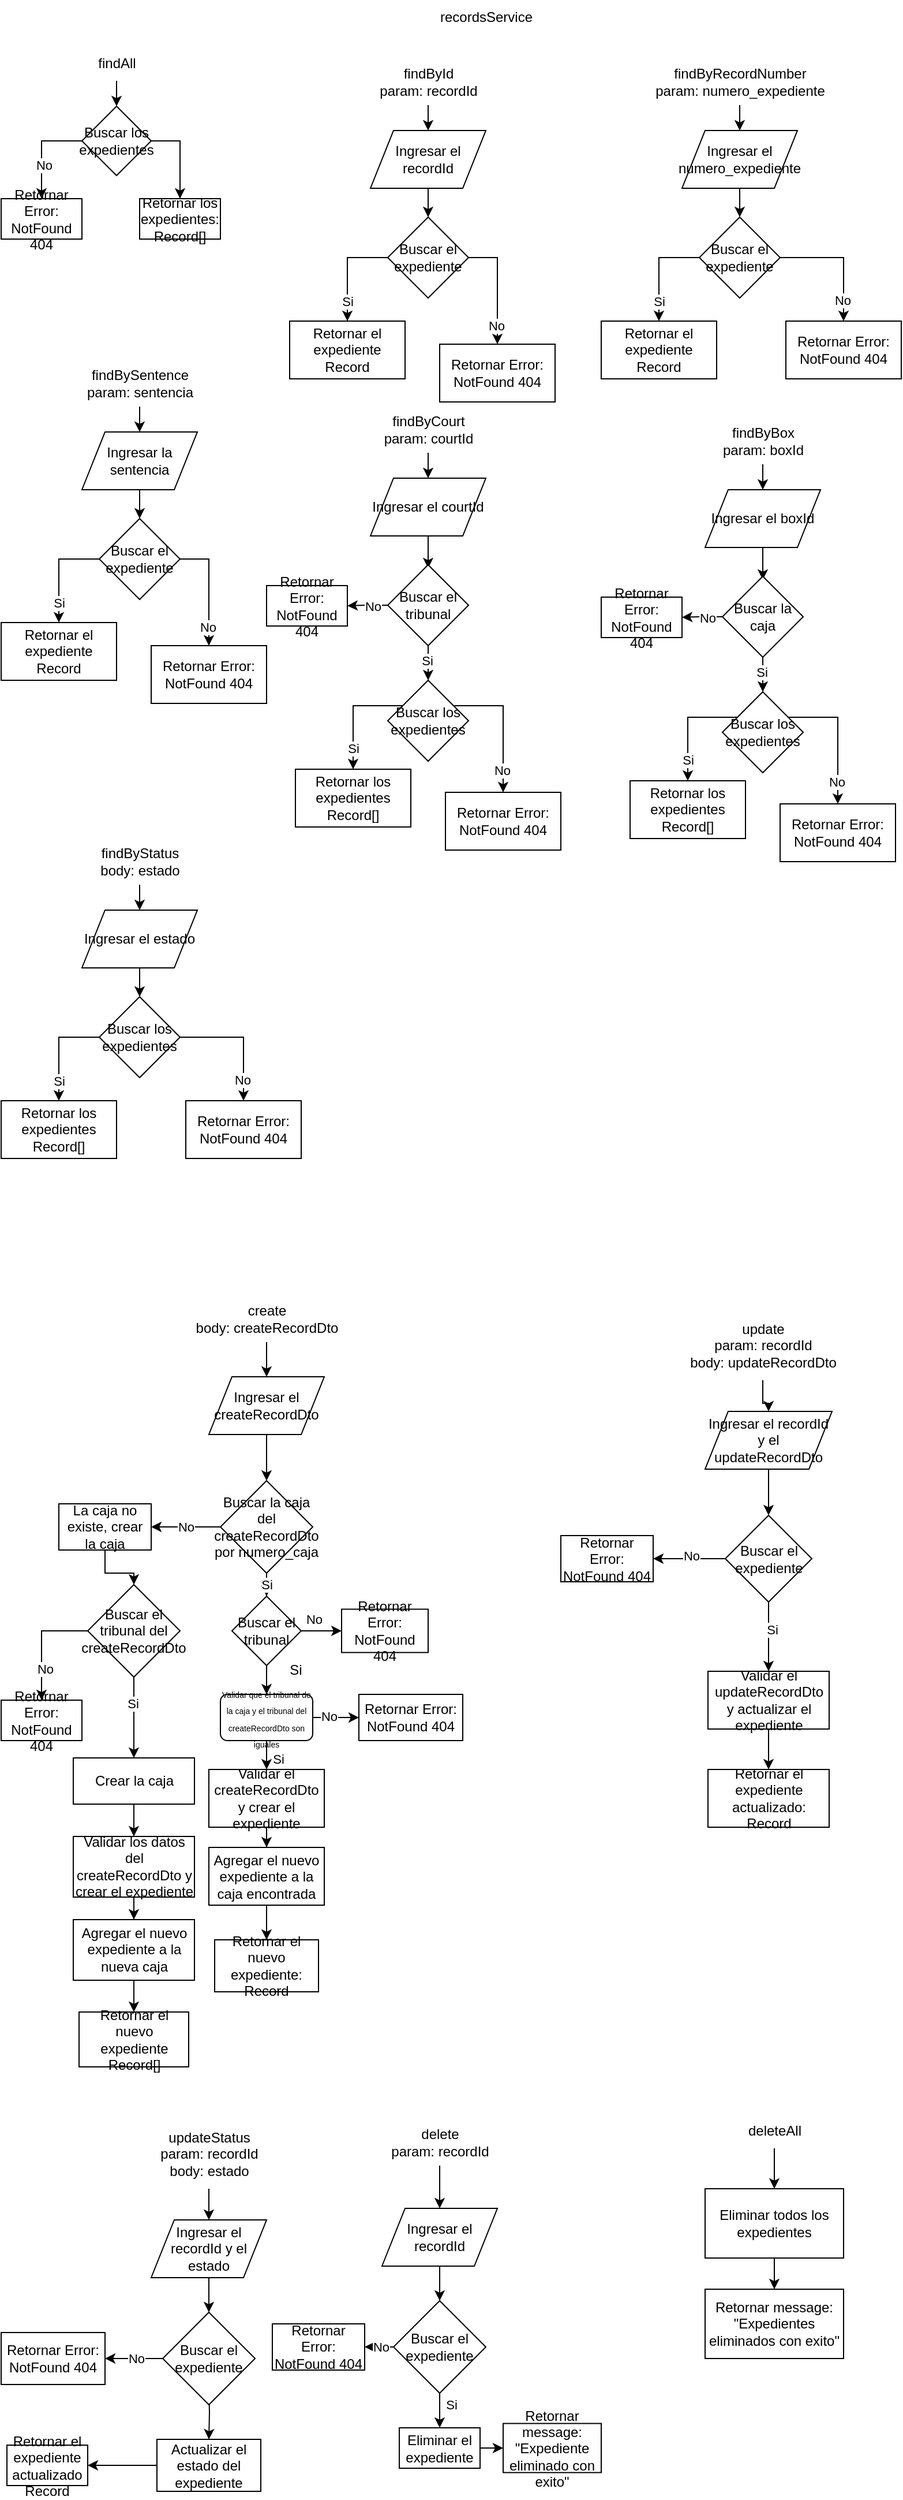 <mxfile version="24.7.17">
  <diagram name="Página-1" id="HGxItiI6D58sy884sVqJ">
    <mxGraphModel dx="3287" dy="1670" grid="1" gridSize="10" guides="1" tooltips="1" connect="1" arrows="1" fold="1" page="1" pageScale="1" pageWidth="850" pageHeight="1100" math="0" shadow="0">
      <root>
        <mxCell id="0" />
        <mxCell id="1" parent="0" />
        <mxCell id="gbw0nadR2lrwM5C2XNWw-2" style="edgeStyle=orthogonalEdgeStyle;rounded=0;orthogonalLoop=1;jettySize=auto;html=1;" edge="1" parent="1" source="gbw0nadR2lrwM5C2XNWw-1" target="gbw0nadR2lrwM5C2XNWw-3">
          <mxGeometry relative="1" as="geometry">
            <mxPoint x="110" y="130" as="targetPoint" />
          </mxGeometry>
        </mxCell>
        <mxCell id="gbw0nadR2lrwM5C2XNWw-1" value="findAll" style="text;html=1;align=center;verticalAlign=middle;resizable=0;points=[];autosize=1;strokeColor=none;fillColor=none;" vertex="1" parent="1">
          <mxGeometry x="80" y="48" width="60" height="30" as="geometry" />
        </mxCell>
        <mxCell id="gbw0nadR2lrwM5C2XNWw-4" style="edgeStyle=orthogonalEdgeStyle;rounded=0;orthogonalLoop=1;jettySize=auto;html=1;" edge="1" parent="1" source="gbw0nadR2lrwM5C2XNWw-3" target="gbw0nadR2lrwM5C2XNWw-5">
          <mxGeometry relative="1" as="geometry">
            <mxPoint x="40" y="190" as="targetPoint" />
            <Array as="points">
              <mxPoint x="45" y="130" />
            </Array>
          </mxGeometry>
        </mxCell>
        <mxCell id="gbw0nadR2lrwM5C2XNWw-6" value="No" style="edgeLabel;html=1;align=center;verticalAlign=middle;resizable=0;points=[];" vertex="1" connectable="0" parent="gbw0nadR2lrwM5C2XNWw-4">
          <mxGeometry x="0.308" y="2" relative="1" as="geometry">
            <mxPoint as="offset" />
          </mxGeometry>
        </mxCell>
        <mxCell id="gbw0nadR2lrwM5C2XNWw-7" style="edgeStyle=orthogonalEdgeStyle;rounded=0;orthogonalLoop=1;jettySize=auto;html=1;" edge="1" parent="1" source="gbw0nadR2lrwM5C2XNWw-3" target="gbw0nadR2lrwM5C2XNWw-8">
          <mxGeometry relative="1" as="geometry">
            <mxPoint x="170" y="180" as="targetPoint" />
            <Array as="points">
              <mxPoint x="165" y="130" />
            </Array>
          </mxGeometry>
        </mxCell>
        <mxCell id="gbw0nadR2lrwM5C2XNWw-3" value="Buscar los expedientes" style="rhombus;whiteSpace=wrap;html=1;" vertex="1" parent="1">
          <mxGeometry x="80" y="100" width="60" height="60" as="geometry" />
        </mxCell>
        <mxCell id="gbw0nadR2lrwM5C2XNWw-5" value="Retornar Error: NotFound 404" style="rounded=0;whiteSpace=wrap;html=1;" vertex="1" parent="1">
          <mxGeometry x="10" y="180" width="70" height="35" as="geometry" />
        </mxCell>
        <mxCell id="gbw0nadR2lrwM5C2XNWw-8" value="Retornar los expedientes: Record[]" style="rounded=0;whiteSpace=wrap;html=1;" vertex="1" parent="1">
          <mxGeometry x="130" y="180" width="70" height="35" as="geometry" />
        </mxCell>
        <mxCell id="gbw0nadR2lrwM5C2XNWw-9" value="recordsService" style="text;html=1;align=center;verticalAlign=middle;resizable=0;points=[];autosize=1;strokeColor=none;fillColor=none;" vertex="1" parent="1">
          <mxGeometry x="380" y="8" width="100" height="30" as="geometry" />
        </mxCell>
        <mxCell id="gbw0nadR2lrwM5C2XNWw-11" style="edgeStyle=orthogonalEdgeStyle;rounded=0;orthogonalLoop=1;jettySize=auto;html=1;" edge="1" parent="1" source="gbw0nadR2lrwM5C2XNWw-10" target="gbw0nadR2lrwM5C2XNWw-13">
          <mxGeometry relative="1" as="geometry">
            <mxPoint x="380" y="126" as="targetPoint" />
          </mxGeometry>
        </mxCell>
        <mxCell id="gbw0nadR2lrwM5C2XNWw-10" value="&lt;div&gt;findById&lt;/div&gt;&lt;div&gt;param: recordId&lt;br&gt;&lt;/div&gt;" style="text;html=1;align=center;verticalAlign=middle;resizable=0;points=[];autosize=1;strokeColor=none;fillColor=none;" vertex="1" parent="1">
          <mxGeometry x="325" y="59" width="110" height="40" as="geometry" />
        </mxCell>
        <mxCell id="gbw0nadR2lrwM5C2XNWw-14" style="edgeStyle=orthogonalEdgeStyle;rounded=0;orthogonalLoop=1;jettySize=auto;html=1;" edge="1" parent="1" source="gbw0nadR2lrwM5C2XNWw-13" target="gbw0nadR2lrwM5C2XNWw-15">
          <mxGeometry relative="1" as="geometry">
            <mxPoint x="380" y="216" as="targetPoint" />
          </mxGeometry>
        </mxCell>
        <mxCell id="gbw0nadR2lrwM5C2XNWw-13" value="Ingresar el recordId" style="shape=parallelogram;perimeter=parallelogramPerimeter;whiteSpace=wrap;html=1;fixedSize=1;" vertex="1" parent="1">
          <mxGeometry x="330" y="121" width="100" height="50" as="geometry" />
        </mxCell>
        <mxCell id="gbw0nadR2lrwM5C2XNWw-16" style="edgeStyle=orthogonalEdgeStyle;rounded=0;orthogonalLoop=1;jettySize=auto;html=1;" edge="1" parent="1" source="gbw0nadR2lrwM5C2XNWw-15" target="gbw0nadR2lrwM5C2XNWw-18">
          <mxGeometry relative="1" as="geometry">
            <mxPoint x="310" y="296" as="targetPoint" />
            <Array as="points">
              <mxPoint x="310" y="231" />
              <mxPoint x="310" y="296" />
            </Array>
          </mxGeometry>
        </mxCell>
        <mxCell id="gbw0nadR2lrwM5C2XNWw-17" value="Si" style="edgeLabel;html=1;align=center;verticalAlign=middle;resizable=0;points=[];" vertex="1" connectable="0" parent="gbw0nadR2lrwM5C2XNWw-16">
          <mxGeometry x="0.622" relative="1" as="geometry">
            <mxPoint as="offset" />
          </mxGeometry>
        </mxCell>
        <mxCell id="gbw0nadR2lrwM5C2XNWw-20" style="edgeStyle=orthogonalEdgeStyle;rounded=0;orthogonalLoop=1;jettySize=auto;html=1;" edge="1" parent="1" source="gbw0nadR2lrwM5C2XNWw-15" target="gbw0nadR2lrwM5C2XNWw-21">
          <mxGeometry relative="1" as="geometry">
            <mxPoint x="450" y="286.0" as="targetPoint" />
            <Array as="points">
              <mxPoint x="440" y="231" />
            </Array>
          </mxGeometry>
        </mxCell>
        <mxCell id="gbw0nadR2lrwM5C2XNWw-22" value="No" style="edgeLabel;html=1;align=center;verticalAlign=middle;resizable=0;points=[];" vertex="1" connectable="0" parent="gbw0nadR2lrwM5C2XNWw-20">
          <mxGeometry x="0.675" y="-1" relative="1" as="geometry">
            <mxPoint as="offset" />
          </mxGeometry>
        </mxCell>
        <mxCell id="gbw0nadR2lrwM5C2XNWw-15" value="Buscar el expediente" style="rhombus;whiteSpace=wrap;html=1;" vertex="1" parent="1">
          <mxGeometry x="345" y="196" width="70" height="70" as="geometry" />
        </mxCell>
        <mxCell id="gbw0nadR2lrwM5C2XNWw-18" value="Retornar el expediente Record" style="rounded=0;whiteSpace=wrap;html=1;" vertex="1" parent="1">
          <mxGeometry x="260" y="286" width="100" height="50" as="geometry" />
        </mxCell>
        <mxCell id="gbw0nadR2lrwM5C2XNWw-21" value="Retornar Error: NotFound 404 " style="rounded=0;whiteSpace=wrap;html=1;" vertex="1" parent="1">
          <mxGeometry x="390" y="306" width="100" height="50" as="geometry" />
        </mxCell>
        <mxCell id="gbw0nadR2lrwM5C2XNWw-24" style="edgeStyle=orthogonalEdgeStyle;rounded=0;orthogonalLoop=1;jettySize=auto;html=1;" edge="1" parent="1" source="gbw0nadR2lrwM5C2XNWw-23" target="gbw0nadR2lrwM5C2XNWw-25">
          <mxGeometry relative="1" as="geometry">
            <mxPoint x="650" y="126" as="targetPoint" />
          </mxGeometry>
        </mxCell>
        <mxCell id="gbw0nadR2lrwM5C2XNWw-23" value="&lt;div&gt;findByRecordNumber&lt;/div&gt;&lt;div&gt;param: numero_expediente&lt;br&gt;&lt;/div&gt;" style="text;html=1;align=center;verticalAlign=middle;resizable=0;points=[];autosize=1;strokeColor=none;fillColor=none;" vertex="1" parent="1">
          <mxGeometry x="565" y="59" width="170" height="40" as="geometry" />
        </mxCell>
        <mxCell id="gbw0nadR2lrwM5C2XNWw-26" style="edgeStyle=orthogonalEdgeStyle;rounded=0;orthogonalLoop=1;jettySize=auto;html=1;entryX=0.5;entryY=0;entryDx=0;entryDy=0;" edge="1" parent="1" source="gbw0nadR2lrwM5C2XNWw-25" target="gbw0nadR2lrwM5C2XNWw-31">
          <mxGeometry relative="1" as="geometry">
            <mxPoint x="650" y="196" as="targetPoint" />
          </mxGeometry>
        </mxCell>
        <mxCell id="gbw0nadR2lrwM5C2XNWw-25" value="Ingresar el numero_expediente" style="shape=parallelogram;perimeter=parallelogramPerimeter;whiteSpace=wrap;html=1;fixedSize=1;" vertex="1" parent="1">
          <mxGeometry x="600" y="121" width="100" height="50" as="geometry" />
        </mxCell>
        <mxCell id="gbw0nadR2lrwM5C2XNWw-27" style="edgeStyle=orthogonalEdgeStyle;rounded=0;orthogonalLoop=1;jettySize=auto;html=1;" edge="1" parent="1" source="gbw0nadR2lrwM5C2XNWw-31" target="gbw0nadR2lrwM5C2XNWw-32">
          <mxGeometry relative="1" as="geometry">
            <mxPoint x="580" y="296" as="targetPoint" />
            <Array as="points">
              <mxPoint x="580" y="231" />
              <mxPoint x="580" y="296" />
            </Array>
          </mxGeometry>
        </mxCell>
        <mxCell id="gbw0nadR2lrwM5C2XNWw-28" value="Si" style="edgeLabel;html=1;align=center;verticalAlign=middle;resizable=0;points=[];" vertex="1" connectable="0" parent="gbw0nadR2lrwM5C2XNWw-27">
          <mxGeometry x="0.622" relative="1" as="geometry">
            <mxPoint as="offset" />
          </mxGeometry>
        </mxCell>
        <mxCell id="gbw0nadR2lrwM5C2XNWw-29" style="edgeStyle=orthogonalEdgeStyle;rounded=0;orthogonalLoop=1;jettySize=auto;html=1;" edge="1" parent="1" source="gbw0nadR2lrwM5C2XNWw-31" target="gbw0nadR2lrwM5C2XNWw-33">
          <mxGeometry relative="1" as="geometry">
            <mxPoint x="720" y="286.0" as="targetPoint" />
          </mxGeometry>
        </mxCell>
        <mxCell id="gbw0nadR2lrwM5C2XNWw-30" value="No" style="edgeLabel;html=1;align=center;verticalAlign=middle;resizable=0;points=[];" vertex="1" connectable="0" parent="gbw0nadR2lrwM5C2XNWw-29">
          <mxGeometry x="0.675" y="-1" relative="1" as="geometry">
            <mxPoint as="offset" />
          </mxGeometry>
        </mxCell>
        <mxCell id="gbw0nadR2lrwM5C2XNWw-31" value="Buscar el expediente" style="rhombus;whiteSpace=wrap;html=1;" vertex="1" parent="1">
          <mxGeometry x="615" y="196" width="70" height="70" as="geometry" />
        </mxCell>
        <mxCell id="gbw0nadR2lrwM5C2XNWw-32" value="Retornar el expediente Record" style="rounded=0;whiteSpace=wrap;html=1;" vertex="1" parent="1">
          <mxGeometry x="530" y="286" width="100" height="50" as="geometry" />
        </mxCell>
        <mxCell id="gbw0nadR2lrwM5C2XNWw-33" value="Retornar Error: NotFound 404 " style="rounded=0;whiteSpace=wrap;html=1;" vertex="1" parent="1">
          <mxGeometry x="690" y="286" width="100" height="50" as="geometry" />
        </mxCell>
        <mxCell id="gbw0nadR2lrwM5C2XNWw-34" style="edgeStyle=orthogonalEdgeStyle;rounded=0;orthogonalLoop=1;jettySize=auto;html=1;" edge="1" parent="1" source="gbw0nadR2lrwM5C2XNWw-35" target="gbw0nadR2lrwM5C2XNWw-37">
          <mxGeometry relative="1" as="geometry">
            <mxPoint x="130" y="387" as="targetPoint" />
          </mxGeometry>
        </mxCell>
        <mxCell id="gbw0nadR2lrwM5C2XNWw-35" value="&lt;div&gt;findBySentence&lt;/div&gt;&lt;div&gt;param: sentencia&lt;br&gt;&lt;/div&gt;" style="text;html=1;align=center;verticalAlign=middle;resizable=0;points=[];autosize=1;strokeColor=none;fillColor=none;" vertex="1" parent="1">
          <mxGeometry x="70" y="320" width="120" height="40" as="geometry" />
        </mxCell>
        <mxCell id="gbw0nadR2lrwM5C2XNWw-36" style="edgeStyle=orthogonalEdgeStyle;rounded=0;orthogonalLoop=1;jettySize=auto;html=1;" edge="1" parent="1" source="gbw0nadR2lrwM5C2XNWw-37" target="gbw0nadR2lrwM5C2XNWw-42">
          <mxGeometry relative="1" as="geometry">
            <mxPoint x="130" y="477" as="targetPoint" />
          </mxGeometry>
        </mxCell>
        <mxCell id="gbw0nadR2lrwM5C2XNWw-37" value="Ingresar la sentencia" style="shape=parallelogram;perimeter=parallelogramPerimeter;whiteSpace=wrap;html=1;fixedSize=1;" vertex="1" parent="1">
          <mxGeometry x="80" y="382" width="100" height="50" as="geometry" />
        </mxCell>
        <mxCell id="gbw0nadR2lrwM5C2XNWw-38" style="edgeStyle=orthogonalEdgeStyle;rounded=0;orthogonalLoop=1;jettySize=auto;html=1;" edge="1" parent="1" source="gbw0nadR2lrwM5C2XNWw-42" target="gbw0nadR2lrwM5C2XNWw-43">
          <mxGeometry relative="1" as="geometry">
            <mxPoint x="60" y="557" as="targetPoint" />
            <Array as="points">
              <mxPoint x="60" y="492" />
              <mxPoint x="60" y="557" />
            </Array>
          </mxGeometry>
        </mxCell>
        <mxCell id="gbw0nadR2lrwM5C2XNWw-39" value="Si" style="edgeLabel;html=1;align=center;verticalAlign=middle;resizable=0;points=[];" vertex="1" connectable="0" parent="gbw0nadR2lrwM5C2XNWw-38">
          <mxGeometry x="0.622" relative="1" as="geometry">
            <mxPoint as="offset" />
          </mxGeometry>
        </mxCell>
        <mxCell id="gbw0nadR2lrwM5C2XNWw-40" style="edgeStyle=orthogonalEdgeStyle;rounded=0;orthogonalLoop=1;jettySize=auto;html=1;" edge="1" parent="1" source="gbw0nadR2lrwM5C2XNWw-42" target="gbw0nadR2lrwM5C2XNWw-44">
          <mxGeometry relative="1" as="geometry">
            <mxPoint x="200" y="547" as="targetPoint" />
            <Array as="points">
              <mxPoint x="190" y="492" />
            </Array>
          </mxGeometry>
        </mxCell>
        <mxCell id="gbw0nadR2lrwM5C2XNWw-41" value="No" style="edgeLabel;html=1;align=center;verticalAlign=middle;resizable=0;points=[];" vertex="1" connectable="0" parent="gbw0nadR2lrwM5C2XNWw-40">
          <mxGeometry x="0.675" y="-1" relative="1" as="geometry">
            <mxPoint as="offset" />
          </mxGeometry>
        </mxCell>
        <mxCell id="gbw0nadR2lrwM5C2XNWw-42" value="Buscar el expediente" style="rhombus;whiteSpace=wrap;html=1;" vertex="1" parent="1">
          <mxGeometry x="95" y="457" width="70" height="70" as="geometry" />
        </mxCell>
        <mxCell id="gbw0nadR2lrwM5C2XNWw-43" value="Retornar el expediente Record" style="rounded=0;whiteSpace=wrap;html=1;" vertex="1" parent="1">
          <mxGeometry x="10" y="547" width="100" height="50" as="geometry" />
        </mxCell>
        <mxCell id="gbw0nadR2lrwM5C2XNWw-44" value="Retornar Error: NotFound 404 " style="rounded=0;whiteSpace=wrap;html=1;" vertex="1" parent="1">
          <mxGeometry x="140" y="567" width="100" height="50" as="geometry" />
        </mxCell>
        <mxCell id="gbw0nadR2lrwM5C2XNWw-45" style="edgeStyle=orthogonalEdgeStyle;rounded=0;orthogonalLoop=1;jettySize=auto;html=1;" edge="1" parent="1" source="gbw0nadR2lrwM5C2XNWw-46" target="gbw0nadR2lrwM5C2XNWw-48">
          <mxGeometry relative="1" as="geometry">
            <mxPoint x="380" y="427" as="targetPoint" />
          </mxGeometry>
        </mxCell>
        <mxCell id="gbw0nadR2lrwM5C2XNWw-46" value="&lt;div&gt;findByCourt&lt;/div&gt;&lt;div&gt;param: courtId&lt;br&gt;&lt;/div&gt;" style="text;html=1;align=center;verticalAlign=middle;resizable=0;points=[];autosize=1;strokeColor=none;fillColor=none;" vertex="1" parent="1">
          <mxGeometry x="330" y="360" width="100" height="40" as="geometry" />
        </mxCell>
        <mxCell id="gbw0nadR2lrwM5C2XNWw-47" style="edgeStyle=orthogonalEdgeStyle;rounded=0;orthogonalLoop=1;jettySize=auto;html=1;" edge="1" parent="1" source="gbw0nadR2lrwM5C2XNWw-48">
          <mxGeometry relative="1" as="geometry">
            <mxPoint x="380" y="500" as="targetPoint" />
            <Array as="points">
              <mxPoint x="380" y="490" />
              <mxPoint x="380" y="490" />
            </Array>
          </mxGeometry>
        </mxCell>
        <mxCell id="gbw0nadR2lrwM5C2XNWw-48" value="Ingresar el courtId" style="shape=parallelogram;perimeter=parallelogramPerimeter;whiteSpace=wrap;html=1;fixedSize=1;" vertex="1" parent="1">
          <mxGeometry x="330" y="422" width="100" height="50" as="geometry" />
        </mxCell>
        <mxCell id="gbw0nadR2lrwM5C2XNWw-49" style="edgeStyle=orthogonalEdgeStyle;rounded=0;orthogonalLoop=1;jettySize=auto;html=1;" edge="1" parent="1" source="gbw0nadR2lrwM5C2XNWw-53" target="gbw0nadR2lrwM5C2XNWw-54">
          <mxGeometry relative="1" as="geometry">
            <mxPoint x="315" y="684" as="targetPoint" />
            <Array as="points">
              <mxPoint x="315" y="619" />
              <mxPoint x="315" y="684" />
            </Array>
          </mxGeometry>
        </mxCell>
        <mxCell id="gbw0nadR2lrwM5C2XNWw-50" value="Si" style="edgeLabel;html=1;align=center;verticalAlign=middle;resizable=0;points=[];" vertex="1" connectable="0" parent="gbw0nadR2lrwM5C2XNWw-49">
          <mxGeometry x="0.622" relative="1" as="geometry">
            <mxPoint as="offset" />
          </mxGeometry>
        </mxCell>
        <mxCell id="gbw0nadR2lrwM5C2XNWw-51" style="edgeStyle=orthogonalEdgeStyle;rounded=0;orthogonalLoop=1;jettySize=auto;html=1;" edge="1" parent="1" source="gbw0nadR2lrwM5C2XNWw-53" target="gbw0nadR2lrwM5C2XNWw-55">
          <mxGeometry relative="1" as="geometry">
            <mxPoint x="455" y="674" as="targetPoint" />
            <Array as="points">
              <mxPoint x="445" y="619" />
            </Array>
          </mxGeometry>
        </mxCell>
        <mxCell id="gbw0nadR2lrwM5C2XNWw-52" value="No" style="edgeLabel;html=1;align=center;verticalAlign=middle;resizable=0;points=[];" vertex="1" connectable="0" parent="gbw0nadR2lrwM5C2XNWw-51">
          <mxGeometry x="0.675" y="-1" relative="1" as="geometry">
            <mxPoint as="offset" />
          </mxGeometry>
        </mxCell>
        <mxCell id="gbw0nadR2lrwM5C2XNWw-53" value="Buscar los expedientes" style="rhombus;whiteSpace=wrap;html=1;" vertex="1" parent="1">
          <mxGeometry x="345" y="597" width="70" height="70" as="geometry" />
        </mxCell>
        <mxCell id="gbw0nadR2lrwM5C2XNWw-54" value="Retornar los expedientes Record[]" style="rounded=0;whiteSpace=wrap;html=1;" vertex="1" parent="1">
          <mxGeometry x="265" y="674" width="100" height="50" as="geometry" />
        </mxCell>
        <mxCell id="gbw0nadR2lrwM5C2XNWw-55" value="Retornar Error: NotFound 404 " style="rounded=0;whiteSpace=wrap;html=1;" vertex="1" parent="1">
          <mxGeometry x="395" y="694" width="100" height="50" as="geometry" />
        </mxCell>
        <mxCell id="gbw0nadR2lrwM5C2XNWw-57" style="edgeStyle=orthogonalEdgeStyle;rounded=0;orthogonalLoop=1;jettySize=auto;html=1;" edge="1" parent="1" source="gbw0nadR2lrwM5C2XNWw-56" target="gbw0nadR2lrwM5C2XNWw-59">
          <mxGeometry relative="1" as="geometry">
            <mxPoint x="300" y="532" as="targetPoint" />
          </mxGeometry>
        </mxCell>
        <mxCell id="gbw0nadR2lrwM5C2XNWw-58" value="No" style="edgeLabel;html=1;align=center;verticalAlign=middle;resizable=0;points=[];" vertex="1" connectable="0" parent="gbw0nadR2lrwM5C2XNWw-57">
          <mxGeometry x="-0.266" y="1" relative="1" as="geometry">
            <mxPoint as="offset" />
          </mxGeometry>
        </mxCell>
        <mxCell id="gbw0nadR2lrwM5C2XNWw-60" style="edgeStyle=orthogonalEdgeStyle;rounded=0;orthogonalLoop=1;jettySize=auto;html=1;entryX=0.5;entryY=0;entryDx=0;entryDy=0;" edge="1" parent="1" source="gbw0nadR2lrwM5C2XNWw-56" target="gbw0nadR2lrwM5C2XNWw-53">
          <mxGeometry relative="1" as="geometry" />
        </mxCell>
        <mxCell id="gbw0nadR2lrwM5C2XNWw-61" value="Si" style="edgeLabel;html=1;align=center;verticalAlign=middle;resizable=0;points=[];" vertex="1" connectable="0" parent="gbw0nadR2lrwM5C2XNWw-60">
          <mxGeometry x="0.292" y="-1" relative="1" as="geometry">
            <mxPoint as="offset" />
          </mxGeometry>
        </mxCell>
        <mxCell id="gbw0nadR2lrwM5C2XNWw-56" value="Buscar el tribunal" style="rhombus;whiteSpace=wrap;html=1;" vertex="1" parent="1">
          <mxGeometry x="345" y="497" width="70" height="70" as="geometry" />
        </mxCell>
        <mxCell id="gbw0nadR2lrwM5C2XNWw-59" value="Retornar Error: NotFound 404" style="rounded=0;whiteSpace=wrap;html=1;" vertex="1" parent="1">
          <mxGeometry x="240" y="515" width="70" height="35" as="geometry" />
        </mxCell>
        <mxCell id="gbw0nadR2lrwM5C2XNWw-79" style="edgeStyle=orthogonalEdgeStyle;rounded=0;orthogonalLoop=1;jettySize=auto;html=1;" edge="1" parent="1" source="gbw0nadR2lrwM5C2XNWw-80" target="gbw0nadR2lrwM5C2XNWw-82">
          <mxGeometry relative="1" as="geometry">
            <mxPoint x="670" y="437" as="targetPoint" />
          </mxGeometry>
        </mxCell>
        <mxCell id="gbw0nadR2lrwM5C2XNWw-80" value="&lt;div&gt;findByBox&lt;/div&gt;&lt;div&gt;param: boxId&lt;br&gt;&lt;/div&gt;" style="text;html=1;align=center;verticalAlign=middle;resizable=0;points=[];autosize=1;strokeColor=none;fillColor=none;" vertex="1" parent="1">
          <mxGeometry x="625" y="370" width="90" height="40" as="geometry" />
        </mxCell>
        <mxCell id="gbw0nadR2lrwM5C2XNWw-81" style="edgeStyle=orthogonalEdgeStyle;rounded=0;orthogonalLoop=1;jettySize=auto;html=1;" edge="1" parent="1" source="gbw0nadR2lrwM5C2XNWw-82">
          <mxGeometry relative="1" as="geometry">
            <mxPoint x="670" y="510" as="targetPoint" />
            <Array as="points">
              <mxPoint x="670" y="500" />
              <mxPoint x="670" y="500" />
            </Array>
          </mxGeometry>
        </mxCell>
        <mxCell id="gbw0nadR2lrwM5C2XNWw-82" value="Ingresar el boxId" style="shape=parallelogram;perimeter=parallelogramPerimeter;whiteSpace=wrap;html=1;fixedSize=1;" vertex="1" parent="1">
          <mxGeometry x="620" y="432" width="100" height="50" as="geometry" />
        </mxCell>
        <mxCell id="gbw0nadR2lrwM5C2XNWw-83" style="edgeStyle=orthogonalEdgeStyle;rounded=0;orthogonalLoop=1;jettySize=auto;html=1;" edge="1" parent="1" source="gbw0nadR2lrwM5C2XNWw-87" target="gbw0nadR2lrwM5C2XNWw-88">
          <mxGeometry relative="1" as="geometry">
            <mxPoint x="605" y="694" as="targetPoint" />
            <Array as="points">
              <mxPoint x="605" y="629" />
              <mxPoint x="605" y="694" />
            </Array>
          </mxGeometry>
        </mxCell>
        <mxCell id="gbw0nadR2lrwM5C2XNWw-84" value="Si" style="edgeLabel;html=1;align=center;verticalAlign=middle;resizable=0;points=[];" vertex="1" connectable="0" parent="gbw0nadR2lrwM5C2XNWw-83">
          <mxGeometry x="0.622" relative="1" as="geometry">
            <mxPoint as="offset" />
          </mxGeometry>
        </mxCell>
        <mxCell id="gbw0nadR2lrwM5C2XNWw-85" style="edgeStyle=orthogonalEdgeStyle;rounded=0;orthogonalLoop=1;jettySize=auto;html=1;" edge="1" parent="1" source="gbw0nadR2lrwM5C2XNWw-87" target="gbw0nadR2lrwM5C2XNWw-89">
          <mxGeometry relative="1" as="geometry">
            <mxPoint x="745" y="684" as="targetPoint" />
            <Array as="points">
              <mxPoint x="735" y="629" />
            </Array>
          </mxGeometry>
        </mxCell>
        <mxCell id="gbw0nadR2lrwM5C2XNWw-86" value="No" style="edgeLabel;html=1;align=center;verticalAlign=middle;resizable=0;points=[];" vertex="1" connectable="0" parent="gbw0nadR2lrwM5C2XNWw-85">
          <mxGeometry x="0.675" y="-1" relative="1" as="geometry">
            <mxPoint as="offset" />
          </mxGeometry>
        </mxCell>
        <mxCell id="gbw0nadR2lrwM5C2XNWw-87" value="Buscar los expedientes" style="rhombus;whiteSpace=wrap;html=1;" vertex="1" parent="1">
          <mxGeometry x="635" y="607" width="70" height="70" as="geometry" />
        </mxCell>
        <mxCell id="gbw0nadR2lrwM5C2XNWw-88" value="Retornar los expedientes Record[]" style="rounded=0;whiteSpace=wrap;html=1;" vertex="1" parent="1">
          <mxGeometry x="555" y="684" width="100" height="50" as="geometry" />
        </mxCell>
        <mxCell id="gbw0nadR2lrwM5C2XNWw-89" value="Retornar Error: NotFound 404 " style="rounded=0;whiteSpace=wrap;html=1;" vertex="1" parent="1">
          <mxGeometry x="685" y="704" width="100" height="50" as="geometry" />
        </mxCell>
        <mxCell id="gbw0nadR2lrwM5C2XNWw-90" style="edgeStyle=orthogonalEdgeStyle;rounded=0;orthogonalLoop=1;jettySize=auto;html=1;" edge="1" parent="1" source="gbw0nadR2lrwM5C2XNWw-94" target="gbw0nadR2lrwM5C2XNWw-95">
          <mxGeometry relative="1" as="geometry">
            <mxPoint x="590" y="542" as="targetPoint" />
          </mxGeometry>
        </mxCell>
        <mxCell id="gbw0nadR2lrwM5C2XNWw-91" value="No" style="edgeLabel;html=1;align=center;verticalAlign=middle;resizable=0;points=[];" vertex="1" connectable="0" parent="gbw0nadR2lrwM5C2XNWw-90">
          <mxGeometry x="-0.266" y="1" relative="1" as="geometry">
            <mxPoint as="offset" />
          </mxGeometry>
        </mxCell>
        <mxCell id="gbw0nadR2lrwM5C2XNWw-92" style="edgeStyle=orthogonalEdgeStyle;rounded=0;orthogonalLoop=1;jettySize=auto;html=1;entryX=0.5;entryY=0;entryDx=0;entryDy=0;" edge="1" parent="1" source="gbw0nadR2lrwM5C2XNWw-94" target="gbw0nadR2lrwM5C2XNWw-87">
          <mxGeometry relative="1" as="geometry" />
        </mxCell>
        <mxCell id="gbw0nadR2lrwM5C2XNWw-93" value="Si" style="edgeLabel;html=1;align=center;verticalAlign=middle;resizable=0;points=[];" vertex="1" connectable="0" parent="gbw0nadR2lrwM5C2XNWw-92">
          <mxGeometry x="0.292" y="-1" relative="1" as="geometry">
            <mxPoint as="offset" />
          </mxGeometry>
        </mxCell>
        <mxCell id="gbw0nadR2lrwM5C2XNWw-94" value="Buscar la caja" style="rhombus;whiteSpace=wrap;html=1;" vertex="1" parent="1">
          <mxGeometry x="635" y="507" width="70" height="70" as="geometry" />
        </mxCell>
        <mxCell id="gbw0nadR2lrwM5C2XNWw-95" value="Retornar Error: NotFound 404" style="rounded=0;whiteSpace=wrap;html=1;" vertex="1" parent="1">
          <mxGeometry x="530" y="525" width="70" height="35" as="geometry" />
        </mxCell>
        <mxCell id="gbw0nadR2lrwM5C2XNWw-96" style="edgeStyle=orthogonalEdgeStyle;rounded=0;orthogonalLoop=1;jettySize=auto;html=1;" edge="1" parent="1" source="gbw0nadR2lrwM5C2XNWw-97" target="gbw0nadR2lrwM5C2XNWw-99">
          <mxGeometry relative="1" as="geometry">
            <mxPoint x="130" y="801" as="targetPoint" />
          </mxGeometry>
        </mxCell>
        <mxCell id="gbw0nadR2lrwM5C2XNWw-97" value="&lt;div&gt;findByStatus&lt;/div&gt;&lt;div&gt;body: estado&lt;br&gt;&lt;/div&gt;" style="text;html=1;align=center;verticalAlign=middle;resizable=0;points=[];autosize=1;strokeColor=none;fillColor=none;" vertex="1" parent="1">
          <mxGeometry x="85" y="734" width="90" height="40" as="geometry" />
        </mxCell>
        <mxCell id="gbw0nadR2lrwM5C2XNWw-98" style="edgeStyle=orthogonalEdgeStyle;rounded=0;orthogonalLoop=1;jettySize=auto;html=1;entryX=0.5;entryY=0;entryDx=0;entryDy=0;" edge="1" parent="1" source="gbw0nadR2lrwM5C2XNWw-99" target="gbw0nadR2lrwM5C2XNWw-104">
          <mxGeometry relative="1" as="geometry">
            <mxPoint x="130" y="871" as="targetPoint" />
          </mxGeometry>
        </mxCell>
        <mxCell id="gbw0nadR2lrwM5C2XNWw-99" value="Ingresar el estado" style="shape=parallelogram;perimeter=parallelogramPerimeter;whiteSpace=wrap;html=1;fixedSize=1;" vertex="1" parent="1">
          <mxGeometry x="80" y="796" width="100" height="50" as="geometry" />
        </mxCell>
        <mxCell id="gbw0nadR2lrwM5C2XNWw-100" style="edgeStyle=orthogonalEdgeStyle;rounded=0;orthogonalLoop=1;jettySize=auto;html=1;" edge="1" parent="1" source="gbw0nadR2lrwM5C2XNWw-104" target="gbw0nadR2lrwM5C2XNWw-105">
          <mxGeometry relative="1" as="geometry">
            <mxPoint x="60" y="971" as="targetPoint" />
            <Array as="points">
              <mxPoint x="60" y="906" />
              <mxPoint x="60" y="971" />
            </Array>
          </mxGeometry>
        </mxCell>
        <mxCell id="gbw0nadR2lrwM5C2XNWw-101" value="Si" style="edgeLabel;html=1;align=center;verticalAlign=middle;resizable=0;points=[];" vertex="1" connectable="0" parent="gbw0nadR2lrwM5C2XNWw-100">
          <mxGeometry x="0.622" relative="1" as="geometry">
            <mxPoint as="offset" />
          </mxGeometry>
        </mxCell>
        <mxCell id="gbw0nadR2lrwM5C2XNWw-102" style="edgeStyle=orthogonalEdgeStyle;rounded=0;orthogonalLoop=1;jettySize=auto;html=1;" edge="1" parent="1" source="gbw0nadR2lrwM5C2XNWw-104" target="gbw0nadR2lrwM5C2XNWw-106">
          <mxGeometry relative="1" as="geometry">
            <mxPoint x="200" y="961" as="targetPoint" />
          </mxGeometry>
        </mxCell>
        <mxCell id="gbw0nadR2lrwM5C2XNWw-103" value="No" style="edgeLabel;html=1;align=center;verticalAlign=middle;resizable=0;points=[];" vertex="1" connectable="0" parent="gbw0nadR2lrwM5C2XNWw-102">
          <mxGeometry x="0.675" y="-1" relative="1" as="geometry">
            <mxPoint as="offset" />
          </mxGeometry>
        </mxCell>
        <mxCell id="gbw0nadR2lrwM5C2XNWw-104" value="Buscar los expedientes" style="rhombus;whiteSpace=wrap;html=1;" vertex="1" parent="1">
          <mxGeometry x="95" y="871" width="70" height="70" as="geometry" />
        </mxCell>
        <mxCell id="gbw0nadR2lrwM5C2XNWw-105" value="Retornar los expedientes Record[]" style="rounded=0;whiteSpace=wrap;html=1;" vertex="1" parent="1">
          <mxGeometry x="10" y="961" width="100" height="50" as="geometry" />
        </mxCell>
        <mxCell id="gbw0nadR2lrwM5C2XNWw-106" value="Retornar Error: NotFound 404 " style="rounded=0;whiteSpace=wrap;html=1;" vertex="1" parent="1">
          <mxGeometry x="170" y="961" width="100" height="50" as="geometry" />
        </mxCell>
        <mxCell id="gbw0nadR2lrwM5C2XNWw-108" style="edgeStyle=orthogonalEdgeStyle;rounded=0;orthogonalLoop=1;jettySize=auto;html=1;" edge="1" parent="1" source="gbw0nadR2lrwM5C2XNWw-107" target="gbw0nadR2lrwM5C2XNWw-109">
          <mxGeometry relative="1" as="geometry">
            <mxPoint x="240" y="1200" as="targetPoint" />
          </mxGeometry>
        </mxCell>
        <mxCell id="gbw0nadR2lrwM5C2XNWw-107" value="&lt;div&gt;create&lt;/div&gt;&lt;div&gt;body: createRecordDto&lt;br&gt;&lt;/div&gt;" style="text;html=1;align=center;verticalAlign=middle;resizable=0;points=[];autosize=1;strokeColor=none;fillColor=none;" vertex="1" parent="1">
          <mxGeometry x="165" y="1130" width="150" height="40" as="geometry" />
        </mxCell>
        <mxCell id="gbw0nadR2lrwM5C2XNWw-110" style="edgeStyle=orthogonalEdgeStyle;rounded=0;orthogonalLoop=1;jettySize=auto;html=1;" edge="1" parent="1" source="gbw0nadR2lrwM5C2XNWw-109" target="gbw0nadR2lrwM5C2XNWw-111">
          <mxGeometry relative="1" as="geometry">
            <mxPoint x="240" y="1290" as="targetPoint" />
          </mxGeometry>
        </mxCell>
        <mxCell id="gbw0nadR2lrwM5C2XNWw-109" value="Ingresar el createRecordDto" style="shape=parallelogram;perimeter=parallelogramPerimeter;whiteSpace=wrap;html=1;fixedSize=1;" vertex="1" parent="1">
          <mxGeometry x="190" y="1200" width="100" height="50" as="geometry" />
        </mxCell>
        <mxCell id="gbw0nadR2lrwM5C2XNWw-112" style="edgeStyle=orthogonalEdgeStyle;rounded=0;orthogonalLoop=1;jettySize=auto;html=1;" edge="1" parent="1" source="gbw0nadR2lrwM5C2XNWw-111" target="gbw0nadR2lrwM5C2XNWw-115">
          <mxGeometry relative="1" as="geometry">
            <mxPoint x="120" y="1330" as="targetPoint" />
          </mxGeometry>
        </mxCell>
        <mxCell id="gbw0nadR2lrwM5C2XNWw-114" value="No" style="edgeLabel;html=1;align=center;verticalAlign=middle;resizable=0;points=[];" vertex="1" connectable="0" parent="gbw0nadR2lrwM5C2XNWw-112">
          <mxGeometry x="-0.002" relative="1" as="geometry">
            <mxPoint as="offset" />
          </mxGeometry>
        </mxCell>
        <mxCell id="gbw0nadR2lrwM5C2XNWw-113" style="edgeStyle=orthogonalEdgeStyle;rounded=0;orthogonalLoop=1;jettySize=auto;html=1;" edge="1" parent="1" source="gbw0nadR2lrwM5C2XNWw-111" target="gbw0nadR2lrwM5C2XNWw-140">
          <mxGeometry relative="1" as="geometry">
            <mxPoint x="240" y="1410" as="targetPoint" />
          </mxGeometry>
        </mxCell>
        <mxCell id="gbw0nadR2lrwM5C2XNWw-116" value="Si" style="edgeLabel;html=1;align=center;verticalAlign=middle;resizable=0;points=[];" vertex="1" connectable="0" parent="gbw0nadR2lrwM5C2XNWw-113">
          <mxGeometry x="-0.261" relative="1" as="geometry">
            <mxPoint y="-8" as="offset" />
          </mxGeometry>
        </mxCell>
        <mxCell id="gbw0nadR2lrwM5C2XNWw-111" value="Buscar la caja del createRecordDto&lt;br&gt;por numero_caja" style="rhombus;whiteSpace=wrap;html=1;" vertex="1" parent="1">
          <mxGeometry x="200" y="1290" width="80" height="80" as="geometry" />
        </mxCell>
        <mxCell id="gbw0nadR2lrwM5C2XNWw-117" style="edgeStyle=orthogonalEdgeStyle;rounded=0;orthogonalLoop=1;jettySize=auto;html=1;" edge="1" parent="1" source="gbw0nadR2lrwM5C2XNWw-115" target="gbw0nadR2lrwM5C2XNWw-118">
          <mxGeometry relative="1" as="geometry">
            <mxPoint x="100" y="1400" as="targetPoint" />
          </mxGeometry>
        </mxCell>
        <mxCell id="gbw0nadR2lrwM5C2XNWw-115" value="La caja no existe, crear la caja" style="rounded=0;whiteSpace=wrap;html=1;" vertex="1" parent="1">
          <mxGeometry x="60" y="1310" width="80" height="40" as="geometry" />
        </mxCell>
        <mxCell id="gbw0nadR2lrwM5C2XNWw-119" style="edgeStyle=orthogonalEdgeStyle;rounded=0;orthogonalLoop=1;jettySize=auto;html=1;" edge="1" parent="1" source="gbw0nadR2lrwM5C2XNWw-118" target="gbw0nadR2lrwM5C2XNWw-121">
          <mxGeometry relative="1" as="geometry">
            <mxPoint x="20" y="1490" as="targetPoint" />
          </mxGeometry>
        </mxCell>
        <mxCell id="gbw0nadR2lrwM5C2XNWw-120" value="No" style="edgeLabel;html=1;align=center;verticalAlign=middle;resizable=0;points=[];" vertex="1" connectable="0" parent="gbw0nadR2lrwM5C2XNWw-119">
          <mxGeometry x="0.464" y="3" relative="1" as="geometry">
            <mxPoint as="offset" />
          </mxGeometry>
        </mxCell>
        <mxCell id="gbw0nadR2lrwM5C2XNWw-122" style="edgeStyle=orthogonalEdgeStyle;rounded=0;orthogonalLoop=1;jettySize=auto;html=1;entryX=0.5;entryY=0;entryDx=0;entryDy=0;" edge="1" parent="1" source="gbw0nadR2lrwM5C2XNWw-118" target="gbw0nadR2lrwM5C2XNWw-124">
          <mxGeometry relative="1" as="geometry">
            <mxPoint x="125" y="1540" as="targetPoint" />
          </mxGeometry>
        </mxCell>
        <mxCell id="gbw0nadR2lrwM5C2XNWw-123" value="Si" style="edgeLabel;html=1;align=center;verticalAlign=middle;resizable=0;points=[];" vertex="1" connectable="0" parent="gbw0nadR2lrwM5C2XNWw-122">
          <mxGeometry x="-0.354" y="-1" relative="1" as="geometry">
            <mxPoint as="offset" />
          </mxGeometry>
        </mxCell>
        <mxCell id="gbw0nadR2lrwM5C2XNWw-118" value="Buscar el tribunal del createRecordDto" style="rhombus;whiteSpace=wrap;html=1;" vertex="1" parent="1">
          <mxGeometry x="85" y="1380" width="80" height="80" as="geometry" />
        </mxCell>
        <mxCell id="gbw0nadR2lrwM5C2XNWw-121" value="Retornar Error: NotFound 404" style="rounded=0;whiteSpace=wrap;html=1;" vertex="1" parent="1">
          <mxGeometry x="10" y="1480" width="70" height="35" as="geometry" />
        </mxCell>
        <mxCell id="gbw0nadR2lrwM5C2XNWw-125" style="edgeStyle=orthogonalEdgeStyle;rounded=0;orthogonalLoop=1;jettySize=auto;html=1;" edge="1" parent="1" source="gbw0nadR2lrwM5C2XNWw-124" target="gbw0nadR2lrwM5C2XNWw-126">
          <mxGeometry relative="1" as="geometry">
            <mxPoint x="125" y="1600" as="targetPoint" />
          </mxGeometry>
        </mxCell>
        <mxCell id="gbw0nadR2lrwM5C2XNWw-124" value="Crear la caja" style="rounded=0;whiteSpace=wrap;html=1;" vertex="1" parent="1">
          <mxGeometry x="72.5" y="1530" width="105" height="40" as="geometry" />
        </mxCell>
        <mxCell id="gbw0nadR2lrwM5C2XNWw-127" style="edgeStyle=orthogonalEdgeStyle;rounded=0;orthogonalLoop=1;jettySize=auto;html=1;" edge="1" parent="1" source="gbw0nadR2lrwM5C2XNWw-126" target="gbw0nadR2lrwM5C2XNWw-128">
          <mxGeometry relative="1" as="geometry">
            <mxPoint x="125" y="1680" as="targetPoint" />
          </mxGeometry>
        </mxCell>
        <mxCell id="gbw0nadR2lrwM5C2XNWw-126" value="Validar los datos del createRecordDto y crear el expediente" style="rounded=0;whiteSpace=wrap;html=1;" vertex="1" parent="1">
          <mxGeometry x="72.5" y="1598" width="105" height="52.5" as="geometry" />
        </mxCell>
        <mxCell id="gbw0nadR2lrwM5C2XNWw-129" style="edgeStyle=orthogonalEdgeStyle;rounded=0;orthogonalLoop=1;jettySize=auto;html=1;" edge="1" parent="1" source="gbw0nadR2lrwM5C2XNWw-128" target="gbw0nadR2lrwM5C2XNWw-130">
          <mxGeometry relative="1" as="geometry">
            <mxPoint x="125" y="1750" as="targetPoint" />
          </mxGeometry>
        </mxCell>
        <mxCell id="gbw0nadR2lrwM5C2XNWw-128" value="Agregar el nuevo expediente a la nueva caja" style="rounded=0;whiteSpace=wrap;html=1;" vertex="1" parent="1">
          <mxGeometry x="72.5" y="1670" width="105" height="52.5" as="geometry" />
        </mxCell>
        <mxCell id="gbw0nadR2lrwM5C2XNWw-130" value="Retornar el nuevo expediente Record[]" style="rounded=0;whiteSpace=wrap;html=1;" vertex="1" parent="1">
          <mxGeometry x="77.5" y="1750" width="95" height="47.5" as="geometry" />
        </mxCell>
        <mxCell id="gbw0nadR2lrwM5C2XNWw-132" style="edgeStyle=orthogonalEdgeStyle;rounded=0;orthogonalLoop=1;jettySize=auto;html=1;" edge="1" parent="1" source="gbw0nadR2lrwM5C2XNWw-131" target="gbw0nadR2lrwM5C2XNWw-133">
          <mxGeometry relative="1" as="geometry">
            <mxPoint x="240" y="1617.5" as="targetPoint" />
          </mxGeometry>
        </mxCell>
        <mxCell id="gbw0nadR2lrwM5C2XNWw-131" value="Validar el createRecordDto y crear el expediente" style="rounded=0;whiteSpace=wrap;html=1;" vertex="1" parent="1">
          <mxGeometry x="190" y="1540" width="100" height="50" as="geometry" />
        </mxCell>
        <mxCell id="gbw0nadR2lrwM5C2XNWw-134" style="edgeStyle=orthogonalEdgeStyle;rounded=0;orthogonalLoop=1;jettySize=auto;html=1;" edge="1" parent="1" source="gbw0nadR2lrwM5C2XNWw-133" target="gbw0nadR2lrwM5C2XNWw-147">
          <mxGeometry relative="1" as="geometry">
            <mxPoint x="240" y="1687.5" as="targetPoint" />
          </mxGeometry>
        </mxCell>
        <mxCell id="gbw0nadR2lrwM5C2XNWw-133" value="Agregar el nuevo expediente a la caja encontrada" style="rounded=0;whiteSpace=wrap;html=1;" vertex="1" parent="1">
          <mxGeometry x="190" y="1607.5" width="100" height="50" as="geometry" />
        </mxCell>
        <mxCell id="gbw0nadR2lrwM5C2XNWw-141" style="edgeStyle=orthogonalEdgeStyle;rounded=0;orthogonalLoop=1;jettySize=auto;html=1;" edge="1" parent="1" source="gbw0nadR2lrwM5C2XNWw-140" target="gbw0nadR2lrwM5C2XNWw-144">
          <mxGeometry relative="1" as="geometry">
            <mxPoint x="330" y="1420" as="targetPoint" />
          </mxGeometry>
        </mxCell>
        <mxCell id="gbw0nadR2lrwM5C2XNWw-142" value="No" style="edgeLabel;html=1;align=center;verticalAlign=middle;resizable=0;points=[];" vertex="1" connectable="0" parent="gbw0nadR2lrwM5C2XNWw-141">
          <mxGeometry x="0.218" relative="1" as="geometry">
            <mxPoint x="-11" y="-10" as="offset" />
          </mxGeometry>
        </mxCell>
        <mxCell id="gbw0nadR2lrwM5C2XNWw-145" style="edgeStyle=orthogonalEdgeStyle;rounded=0;orthogonalLoop=1;jettySize=auto;html=1;entryX=0.5;entryY=0;entryDx=0;entryDy=0;" edge="1" parent="1" source="gbw0nadR2lrwM5C2XNWw-140" target="gbw0nadR2lrwM5C2XNWw-148">
          <mxGeometry relative="1" as="geometry">
            <mxPoint x="240" y="1470" as="targetPoint" />
            <Array as="points" />
          </mxGeometry>
        </mxCell>
        <mxCell id="gbw0nadR2lrwM5C2XNWw-140" value="Buscar el tribunal" style="rhombus;whiteSpace=wrap;html=1;" vertex="1" parent="1">
          <mxGeometry x="210" y="1390" width="60" height="60" as="geometry" />
        </mxCell>
        <mxCell id="gbw0nadR2lrwM5C2XNWw-144" value="Retornar Error: NotFound 404" style="rounded=0;whiteSpace=wrap;html=1;" vertex="1" parent="1">
          <mxGeometry x="305" y="1401.25" width="75" height="37.5" as="geometry" />
        </mxCell>
        <mxCell id="gbw0nadR2lrwM5C2XNWw-146" value="Si" style="text;html=1;align=center;verticalAlign=middle;resizable=0;points=[];autosize=1;strokeColor=none;fillColor=none;" vertex="1" parent="1">
          <mxGeometry x="250" y="1438.75" width="30" height="30" as="geometry" />
        </mxCell>
        <mxCell id="gbw0nadR2lrwM5C2XNWw-147" value="Retornar el nuevo expediente: Record" style="rounded=0;whiteSpace=wrap;html=1;" vertex="1" parent="1">
          <mxGeometry x="195" y="1687.5" width="90" height="45" as="geometry" />
        </mxCell>
        <mxCell id="gbw0nadR2lrwM5C2XNWw-149" style="edgeStyle=orthogonalEdgeStyle;rounded=0;orthogonalLoop=1;jettySize=auto;html=1;entryX=0.5;entryY=0;entryDx=0;entryDy=0;" edge="1" parent="1" source="gbw0nadR2lrwM5C2XNWw-148" target="gbw0nadR2lrwM5C2XNWw-131">
          <mxGeometry relative="1" as="geometry" />
        </mxCell>
        <mxCell id="gbw0nadR2lrwM5C2XNWw-153" value="Si" style="edgeLabel;html=1;align=center;verticalAlign=middle;resizable=0;points=[];" vertex="1" connectable="0" parent="gbw0nadR2lrwM5C2XNWw-149">
          <mxGeometry x="0.468" relative="1" as="geometry">
            <mxPoint x="10" y="5" as="offset" />
          </mxGeometry>
        </mxCell>
        <mxCell id="gbw0nadR2lrwM5C2XNWw-150" style="edgeStyle=orthogonalEdgeStyle;rounded=0;orthogonalLoop=1;jettySize=auto;html=1;" edge="1" parent="1" source="gbw0nadR2lrwM5C2XNWw-148" target="gbw0nadR2lrwM5C2XNWw-152">
          <mxGeometry relative="1" as="geometry">
            <mxPoint x="320" y="1495" as="targetPoint" />
          </mxGeometry>
        </mxCell>
        <mxCell id="gbw0nadR2lrwM5C2XNWw-151" value="No" style="edgeLabel;html=1;align=center;verticalAlign=middle;resizable=0;points=[];" vertex="1" connectable="0" parent="gbw0nadR2lrwM5C2XNWw-150">
          <mxGeometry x="-0.316" y="1" relative="1" as="geometry">
            <mxPoint as="offset" />
          </mxGeometry>
        </mxCell>
        <mxCell id="gbw0nadR2lrwM5C2XNWw-148" value="&lt;font style=&quot;font-size: 7px;&quot;&gt;Validar que el tribunal de la caja y el tribunal del createRecordDto son iguales&lt;br&gt;&lt;/font&gt;" style="rounded=1;whiteSpace=wrap;html=1;" vertex="1" parent="1">
          <mxGeometry x="200" y="1475" width="80" height="40" as="geometry" />
        </mxCell>
        <mxCell id="gbw0nadR2lrwM5C2XNWw-152" value="Retornar Error: NotFound 404" style="rounded=0;whiteSpace=wrap;html=1;" vertex="1" parent="1">
          <mxGeometry x="320" y="1475" width="90" height="40" as="geometry" />
        </mxCell>
        <mxCell id="gbw0nadR2lrwM5C2XNWw-155" style="edgeStyle=orthogonalEdgeStyle;rounded=0;orthogonalLoop=1;jettySize=auto;html=1;" edge="1" parent="1" source="gbw0nadR2lrwM5C2XNWw-154" target="gbw0nadR2lrwM5C2XNWw-156">
          <mxGeometry relative="1" as="geometry">
            <mxPoint x="670" y="1230" as="targetPoint" />
          </mxGeometry>
        </mxCell>
        <mxCell id="gbw0nadR2lrwM5C2XNWw-154" value="&lt;div&gt;update&lt;/div&gt;&lt;div&gt;param: recordId&lt;/div&gt;&lt;div&gt;body: updateRecordDto&lt;br&gt;&lt;/div&gt;" style="text;html=1;align=center;verticalAlign=middle;resizable=0;points=[];autosize=1;strokeColor=none;fillColor=none;" vertex="1" parent="1">
          <mxGeometry x="595" y="1143" width="150" height="60" as="geometry" />
        </mxCell>
        <mxCell id="gbw0nadR2lrwM5C2XNWw-157" style="edgeStyle=orthogonalEdgeStyle;rounded=0;orthogonalLoop=1;jettySize=auto;html=1;" edge="1" parent="1" source="gbw0nadR2lrwM5C2XNWw-156" target="gbw0nadR2lrwM5C2XNWw-158">
          <mxGeometry relative="1" as="geometry">
            <mxPoint x="675" y="1320" as="targetPoint" />
          </mxGeometry>
        </mxCell>
        <mxCell id="gbw0nadR2lrwM5C2XNWw-156" value="Ingresar el recordId y el updateRecordDto" style="shape=parallelogram;perimeter=parallelogramPerimeter;whiteSpace=wrap;html=1;fixedSize=1;" vertex="1" parent="1">
          <mxGeometry x="620" y="1230" width="110" height="50" as="geometry" />
        </mxCell>
        <mxCell id="gbw0nadR2lrwM5C2XNWw-159" style="edgeStyle=orthogonalEdgeStyle;rounded=0;orthogonalLoop=1;jettySize=auto;html=1;" edge="1" parent="1" source="gbw0nadR2lrwM5C2XNWw-158" target="gbw0nadR2lrwM5C2XNWw-160">
          <mxGeometry relative="1" as="geometry">
            <mxPoint x="560" y="1357.5" as="targetPoint" />
          </mxGeometry>
        </mxCell>
        <mxCell id="gbw0nadR2lrwM5C2XNWw-161" value="No" style="edgeLabel;html=1;align=center;verticalAlign=middle;resizable=0;points=[];" vertex="1" connectable="0" parent="gbw0nadR2lrwM5C2XNWw-159">
          <mxGeometry x="-0.061" y="-2" relative="1" as="geometry">
            <mxPoint y="-1" as="offset" />
          </mxGeometry>
        </mxCell>
        <mxCell id="gbw0nadR2lrwM5C2XNWw-162" style="edgeStyle=orthogonalEdgeStyle;rounded=0;orthogonalLoop=1;jettySize=auto;html=1;" edge="1" parent="1" source="gbw0nadR2lrwM5C2XNWw-158" target="gbw0nadR2lrwM5C2XNWw-164">
          <mxGeometry relative="1" as="geometry">
            <mxPoint x="675" y="1450" as="targetPoint" />
          </mxGeometry>
        </mxCell>
        <mxCell id="gbw0nadR2lrwM5C2XNWw-163" value="Si" style="edgeLabel;html=1;align=center;verticalAlign=middle;resizable=0;points=[];" vertex="1" connectable="0" parent="gbw0nadR2lrwM5C2XNWw-162">
          <mxGeometry x="-0.197" y="3" relative="1" as="geometry">
            <mxPoint as="offset" />
          </mxGeometry>
        </mxCell>
        <mxCell id="gbw0nadR2lrwM5C2XNWw-158" value="Buscar el expediente" style="rhombus;whiteSpace=wrap;html=1;" vertex="1" parent="1">
          <mxGeometry x="637.5" y="1320" width="75" height="75" as="geometry" />
        </mxCell>
        <mxCell id="gbw0nadR2lrwM5C2XNWw-160" value="Retornar Error: NotFound 404" style="rounded=0;whiteSpace=wrap;html=1;" vertex="1" parent="1">
          <mxGeometry x="495" y="1337.5" width="80" height="40" as="geometry" />
        </mxCell>
        <mxCell id="gbw0nadR2lrwM5C2XNWw-165" style="edgeStyle=orthogonalEdgeStyle;rounded=0;orthogonalLoop=1;jettySize=auto;html=1;" edge="1" parent="1" source="gbw0nadR2lrwM5C2XNWw-164" target="gbw0nadR2lrwM5C2XNWw-166">
          <mxGeometry relative="1" as="geometry">
            <mxPoint x="675" y="1570" as="targetPoint" />
          </mxGeometry>
        </mxCell>
        <mxCell id="gbw0nadR2lrwM5C2XNWw-164" value="Validar el updateRecordDto y actualizar el expediente" style="rounded=0;whiteSpace=wrap;html=1;" vertex="1" parent="1">
          <mxGeometry x="622.5" y="1455" width="105" height="50" as="geometry" />
        </mxCell>
        <mxCell id="gbw0nadR2lrwM5C2XNWw-166" value="Retornar el expediente actualizado: Record" style="rounded=0;whiteSpace=wrap;html=1;" vertex="1" parent="1">
          <mxGeometry x="622.5" y="1540" width="105" height="50" as="geometry" />
        </mxCell>
        <mxCell id="gbw0nadR2lrwM5C2XNWw-168" style="edgeStyle=orthogonalEdgeStyle;rounded=0;orthogonalLoop=1;jettySize=auto;html=1;" edge="1" parent="1" source="gbw0nadR2lrwM5C2XNWw-167" target="gbw0nadR2lrwM5C2XNWw-169">
          <mxGeometry relative="1" as="geometry">
            <mxPoint x="190" y="1930" as="targetPoint" />
          </mxGeometry>
        </mxCell>
        <mxCell id="gbw0nadR2lrwM5C2XNWw-167" value="&lt;div&gt;updateStatus&lt;/div&gt;&lt;div&gt;param: recordId&lt;/div&gt;&lt;div&gt;body: estado&lt;br&gt;&lt;/div&gt;" style="text;html=1;align=center;verticalAlign=middle;resizable=0;points=[];autosize=1;strokeColor=none;fillColor=none;" vertex="1" parent="1">
          <mxGeometry x="135" y="1843" width="110" height="60" as="geometry" />
        </mxCell>
        <mxCell id="gbw0nadR2lrwM5C2XNWw-170" style="edgeStyle=orthogonalEdgeStyle;rounded=0;orthogonalLoop=1;jettySize=auto;html=1;" edge="1" parent="1" source="gbw0nadR2lrwM5C2XNWw-169" target="gbw0nadR2lrwM5C2XNWw-171">
          <mxGeometry relative="1" as="geometry">
            <mxPoint x="190" y="2020" as="targetPoint" />
          </mxGeometry>
        </mxCell>
        <mxCell id="gbw0nadR2lrwM5C2XNWw-169" value="Ingresar el recordId y el estado" style="shape=parallelogram;perimeter=parallelogramPerimeter;whiteSpace=wrap;html=1;fixedSize=1;" vertex="1" parent="1">
          <mxGeometry x="140" y="1930" width="100" height="50" as="geometry" />
        </mxCell>
        <mxCell id="gbw0nadR2lrwM5C2XNWw-172" style="edgeStyle=orthogonalEdgeStyle;rounded=0;orthogonalLoop=1;jettySize=auto;html=1;" edge="1" parent="1" source="gbw0nadR2lrwM5C2XNWw-171" target="gbw0nadR2lrwM5C2XNWw-173">
          <mxGeometry relative="1" as="geometry">
            <mxPoint x="70" y="2050" as="targetPoint" />
          </mxGeometry>
        </mxCell>
        <mxCell id="gbw0nadR2lrwM5C2XNWw-174" value="No" style="edgeLabel;html=1;align=center;verticalAlign=middle;resizable=0;points=[];" vertex="1" connectable="0" parent="gbw0nadR2lrwM5C2XNWw-172">
          <mxGeometry x="-0.073" relative="1" as="geometry">
            <mxPoint as="offset" />
          </mxGeometry>
        </mxCell>
        <mxCell id="gbw0nadR2lrwM5C2XNWw-175" style="edgeStyle=orthogonalEdgeStyle;rounded=0;orthogonalLoop=1;jettySize=auto;html=1;" edge="1" parent="1" target="gbw0nadR2lrwM5C2XNWw-176">
          <mxGeometry relative="1" as="geometry">
            <mxPoint x="190" y="2132.5" as="targetPoint" />
            <mxPoint x="190" y="2072.5" as="sourcePoint" />
          </mxGeometry>
        </mxCell>
        <mxCell id="gbw0nadR2lrwM5C2XNWw-171" value="Buscar el expediente" style="rhombus;whiteSpace=wrap;html=1;" vertex="1" parent="1">
          <mxGeometry x="150" y="2010" width="80" height="80" as="geometry" />
        </mxCell>
        <mxCell id="gbw0nadR2lrwM5C2XNWw-173" value="Retornar Error: NotFound 404" style="rounded=0;whiteSpace=wrap;html=1;" vertex="1" parent="1">
          <mxGeometry x="10" y="2027.5" width="90" height="45" as="geometry" />
        </mxCell>
        <mxCell id="gbw0nadR2lrwM5C2XNWw-177" style="edgeStyle=orthogonalEdgeStyle;rounded=0;orthogonalLoop=1;jettySize=auto;html=1;" edge="1" parent="1" source="gbw0nadR2lrwM5C2XNWw-176" target="gbw0nadR2lrwM5C2XNWw-178">
          <mxGeometry relative="1" as="geometry">
            <mxPoint x="100" y="2142.5" as="targetPoint" />
          </mxGeometry>
        </mxCell>
        <mxCell id="gbw0nadR2lrwM5C2XNWw-176" value="Actualizar el estado del expediente" style="rounded=0;whiteSpace=wrap;html=1;" vertex="1" parent="1">
          <mxGeometry x="145" y="2120" width="90" height="45" as="geometry" />
        </mxCell>
        <mxCell id="gbw0nadR2lrwM5C2XNWw-178" value="Retornar el expediente actualizado Record" style="rounded=0;whiteSpace=wrap;html=1;" vertex="1" parent="1">
          <mxGeometry x="15" y="2125" width="70" height="35" as="geometry" />
        </mxCell>
        <mxCell id="gbw0nadR2lrwM5C2XNWw-180" style="edgeStyle=orthogonalEdgeStyle;rounded=0;orthogonalLoop=1;jettySize=auto;html=1;" edge="1" parent="1" source="gbw0nadR2lrwM5C2XNWw-179" target="gbw0nadR2lrwM5C2XNWw-181">
          <mxGeometry relative="1" as="geometry">
            <mxPoint x="390.0" y="1920" as="targetPoint" />
          </mxGeometry>
        </mxCell>
        <mxCell id="gbw0nadR2lrwM5C2XNWw-179" value="&lt;div&gt;delete&lt;/div&gt;&lt;div&gt;param: recordId&lt;br&gt;&lt;/div&gt;" style="text;html=1;align=center;verticalAlign=middle;resizable=0;points=[];autosize=1;strokeColor=none;fillColor=none;" vertex="1" parent="1">
          <mxGeometry x="335" y="1843" width="110" height="40" as="geometry" />
        </mxCell>
        <mxCell id="gbw0nadR2lrwM5C2XNWw-182" style="edgeStyle=orthogonalEdgeStyle;rounded=0;orthogonalLoop=1;jettySize=auto;html=1;" edge="1" parent="1" source="gbw0nadR2lrwM5C2XNWw-181" target="gbw0nadR2lrwM5C2XNWw-183">
          <mxGeometry relative="1" as="geometry">
            <mxPoint x="390.0" y="2010" as="targetPoint" />
          </mxGeometry>
        </mxCell>
        <mxCell id="gbw0nadR2lrwM5C2XNWw-181" value="Ingresar el recordId" style="shape=parallelogram;perimeter=parallelogramPerimeter;whiteSpace=wrap;html=1;fixedSize=1;" vertex="1" parent="1">
          <mxGeometry x="340" y="1920" width="100" height="50" as="geometry" />
        </mxCell>
        <mxCell id="gbw0nadR2lrwM5C2XNWw-184" style="edgeStyle=orthogonalEdgeStyle;rounded=0;orthogonalLoop=1;jettySize=auto;html=1;" edge="1" parent="1" source="gbw0nadR2lrwM5C2XNWw-183" target="gbw0nadR2lrwM5C2XNWw-190">
          <mxGeometry relative="1" as="geometry">
            <mxPoint x="390.0" y="2120" as="targetPoint" />
          </mxGeometry>
        </mxCell>
        <mxCell id="gbw0nadR2lrwM5C2XNWw-188" value="Si" style="edgeLabel;html=1;align=center;verticalAlign=middle;resizable=0;points=[];" vertex="1" connectable="0" parent="gbw0nadR2lrwM5C2XNWw-184">
          <mxGeometry x="-0.24" relative="1" as="geometry">
            <mxPoint x="10" y="-9" as="offset" />
          </mxGeometry>
        </mxCell>
        <mxCell id="gbw0nadR2lrwM5C2XNWw-185" style="edgeStyle=orthogonalEdgeStyle;rounded=0;orthogonalLoop=1;jettySize=auto;html=1;" edge="1" parent="1" source="gbw0nadR2lrwM5C2XNWw-183" target="gbw0nadR2lrwM5C2XNWw-186">
          <mxGeometry relative="1" as="geometry">
            <mxPoint x="310.0" y="2040" as="targetPoint" />
          </mxGeometry>
        </mxCell>
        <mxCell id="gbw0nadR2lrwM5C2XNWw-187" value="No" style="edgeLabel;html=1;align=center;verticalAlign=middle;resizable=0;points=[];" vertex="1" connectable="0" parent="gbw0nadR2lrwM5C2XNWw-185">
          <mxGeometry x="0.513" relative="1" as="geometry">
            <mxPoint as="offset" />
          </mxGeometry>
        </mxCell>
        <mxCell id="gbw0nadR2lrwM5C2XNWw-183" value="Buscar el expediente" style="rhombus;whiteSpace=wrap;html=1;" vertex="1" parent="1">
          <mxGeometry x="350.0" y="2000" width="80" height="80" as="geometry" />
        </mxCell>
        <mxCell id="gbw0nadR2lrwM5C2XNWw-186" value="Retornar Error: NotFound 404" style="rounded=0;whiteSpace=wrap;html=1;" vertex="1" parent="1">
          <mxGeometry x="245" y="2020" width="80" height="40" as="geometry" />
        </mxCell>
        <mxCell id="gbw0nadR2lrwM5C2XNWw-191" style="edgeStyle=orthogonalEdgeStyle;rounded=0;orthogonalLoop=1;jettySize=auto;html=1;" edge="1" parent="1" source="gbw0nadR2lrwM5C2XNWw-190" target="gbw0nadR2lrwM5C2XNWw-192">
          <mxGeometry relative="1" as="geometry">
            <mxPoint x="450" y="2127.5" as="targetPoint" />
          </mxGeometry>
        </mxCell>
        <mxCell id="gbw0nadR2lrwM5C2XNWw-190" value="Eliminar el expediente" style="rounded=0;whiteSpace=wrap;html=1;" vertex="1" parent="1">
          <mxGeometry x="355" y="2110" width="70" height="35" as="geometry" />
        </mxCell>
        <mxCell id="gbw0nadR2lrwM5C2XNWw-192" value="Retornar message: &quot;Expediente eliminado con exito&quot;" style="rounded=0;whiteSpace=wrap;html=1;" vertex="1" parent="1">
          <mxGeometry x="445" y="2106.25" width="85" height="42.5" as="geometry" />
        </mxCell>
        <mxCell id="gbw0nadR2lrwM5C2XNWw-194" style="edgeStyle=orthogonalEdgeStyle;rounded=0;orthogonalLoop=1;jettySize=auto;html=1;" edge="1" parent="1" source="gbw0nadR2lrwM5C2XNWw-193" target="gbw0nadR2lrwM5C2XNWw-196">
          <mxGeometry relative="1" as="geometry">
            <mxPoint x="680" y="1920" as="targetPoint" />
          </mxGeometry>
        </mxCell>
        <mxCell id="gbw0nadR2lrwM5C2XNWw-193" value="&lt;div&gt;deleteAll&lt;/div&gt;" style="text;html=1;align=center;verticalAlign=middle;resizable=0;points=[];autosize=1;strokeColor=none;fillColor=none;" vertex="1" parent="1">
          <mxGeometry x="645" y="1838" width="70" height="30" as="geometry" />
        </mxCell>
        <mxCell id="gbw0nadR2lrwM5C2XNWw-197" style="edgeStyle=orthogonalEdgeStyle;rounded=0;orthogonalLoop=1;jettySize=auto;html=1;" edge="1" parent="1" source="gbw0nadR2lrwM5C2XNWw-196" target="gbw0nadR2lrwM5C2XNWw-198">
          <mxGeometry relative="1" as="geometry">
            <mxPoint x="680" y="2000" as="targetPoint" />
          </mxGeometry>
        </mxCell>
        <mxCell id="gbw0nadR2lrwM5C2XNWw-196" value="Eliminar todos los expedientes" style="rounded=0;whiteSpace=wrap;html=1;" vertex="1" parent="1">
          <mxGeometry x="620" y="1903" width="120" height="60" as="geometry" />
        </mxCell>
        <mxCell id="gbw0nadR2lrwM5C2XNWw-198" value="Retornar message: &quot;Expedientes eliminados con exito&quot;" style="rounded=0;whiteSpace=wrap;html=1;" vertex="1" parent="1">
          <mxGeometry x="620" y="1990" width="120" height="60" as="geometry" />
        </mxCell>
      </root>
    </mxGraphModel>
  </diagram>
</mxfile>
